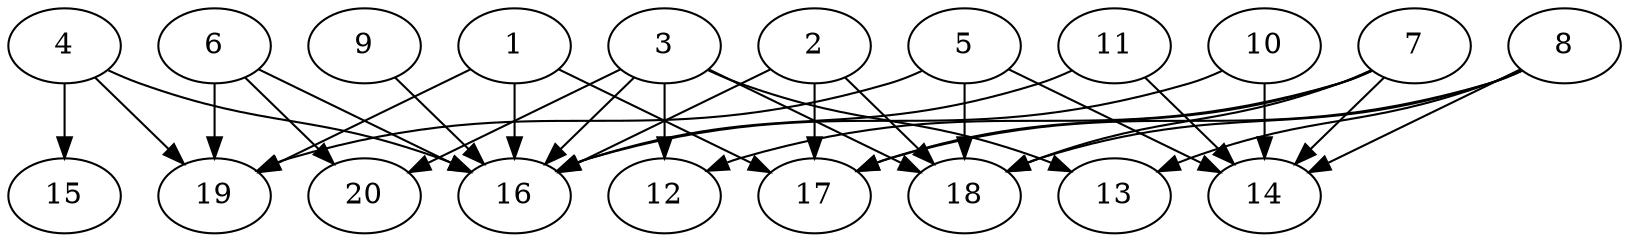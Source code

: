 // DAG automatically generated by daggen at Wed Jul 24 21:20:06 2019
// ./daggen --dot -n 20 --ccr 0.5 --fat 0.8 --regular 0.5 --density 0.8 --mindata 5242880 --maxdata 52428800 
digraph G {
  1 [size="48082944", alpha="0.12", expect_size="24041472"] 
  1 -> 16 [size ="24041472"]
  1 -> 17 [size ="24041472"]
  1 -> 19 [size ="24041472"]
  2 [size="70731776", alpha="0.08", expect_size="35365888"] 
  2 -> 16 [size ="35365888"]
  2 -> 17 [size ="35365888"]
  2 -> 18 [size ="35365888"]
  3 [size="88928256", alpha="0.17", expect_size="44464128"] 
  3 -> 12 [size ="44464128"]
  3 -> 13 [size ="44464128"]
  3 -> 16 [size ="44464128"]
  3 -> 18 [size ="44464128"]
  3 -> 20 [size ="44464128"]
  4 [size="38211584", alpha="0.05", expect_size="19105792"] 
  4 -> 15 [size ="19105792"]
  4 -> 16 [size ="19105792"]
  4 -> 19 [size ="19105792"]
  5 [size="49283072", alpha="0.06", expect_size="24641536"] 
  5 -> 14 [size ="24641536"]
  5 -> 18 [size ="24641536"]
  5 -> 19 [size ="24641536"]
  6 [size="41801728", alpha="0.14", expect_size="20900864"] 
  6 -> 16 [size ="20900864"]
  6 -> 19 [size ="20900864"]
  6 -> 20 [size ="20900864"]
  7 [size="22001664", alpha="0.02", expect_size="11000832"] 
  7 -> 12 [size ="11000832"]
  7 -> 14 [size ="11000832"]
  7 -> 17 [size ="11000832"]
  7 -> 18 [size ="11000832"]
  8 [size="60155904", alpha="0.17", expect_size="30077952"] 
  8 -> 13 [size ="30077952"]
  8 -> 14 [size ="30077952"]
  8 -> 17 [size ="30077952"]
  8 -> 18 [size ="30077952"]
  9 [size="56174592", alpha="0.11", expect_size="28087296"] 
  9 -> 16 [size ="28087296"]
  10 [size="82098176", alpha="0.03", expect_size="41049088"] 
  10 -> 14 [size ="41049088"]
  10 -> 16 [size ="41049088"]
  11 [size="74627072", alpha="0.02", expect_size="37313536"] 
  11 -> 14 [size ="37313536"]
  11 -> 16 [size ="37313536"]
  12 [size="37572608", alpha="0.16", expect_size="18786304"] 
  13 [size="75268096", alpha="0.18", expect_size="37634048"] 
  14 [size="59664384", alpha="0.14", expect_size="29832192"] 
  15 [size="85616640", alpha="0.01", expect_size="42808320"] 
  16 [size="19695616", alpha="0.02", expect_size="9847808"] 
  17 [size="86822912", alpha="0.15", expect_size="43411456"] 
  18 [size="95256576", alpha="0.16", expect_size="47628288"] 
  19 [size="83374080", alpha="0.13", expect_size="41687040"] 
  20 [size="40790016", alpha="0.07", expect_size="20395008"] 
}

